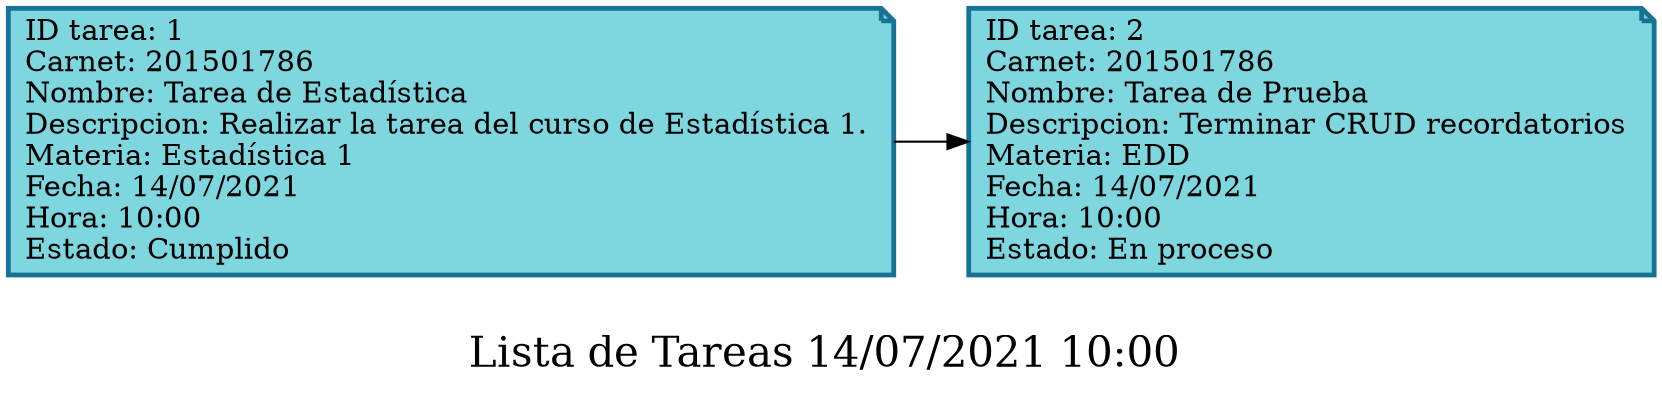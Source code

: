
        digraph List {
        rankdir=LR;
        label="\nLista de Tareas 14/07/2021 10:00 " fontsize=20;
        node [shape = note, color="#187296", style=filled, fillcolor="#7ed6df" penwidth=2.3];
        
		N1 [label="\ID tarea: 1 \lCarnet: 201501786 \lNombre: Tarea de Estadística \lDescripcion: Realizar la tarea del curso de Estadística 1. \lMateria: Estadística 1 \lFecha: 14/07/2021 \lHora: 10:00 \lEstado: Cumplido\l"];
		N2 [label="\ID tarea: 2 \lCarnet: 201501786 \lNombre: Tarea de Prueba \lDescripcion: Terminar CRUD recordatorios \lMateria: EDD \lFecha: 14/07/2021 \lHora: 10:00 \lEstado: En proceso\l"];
		N1 -> N2
}